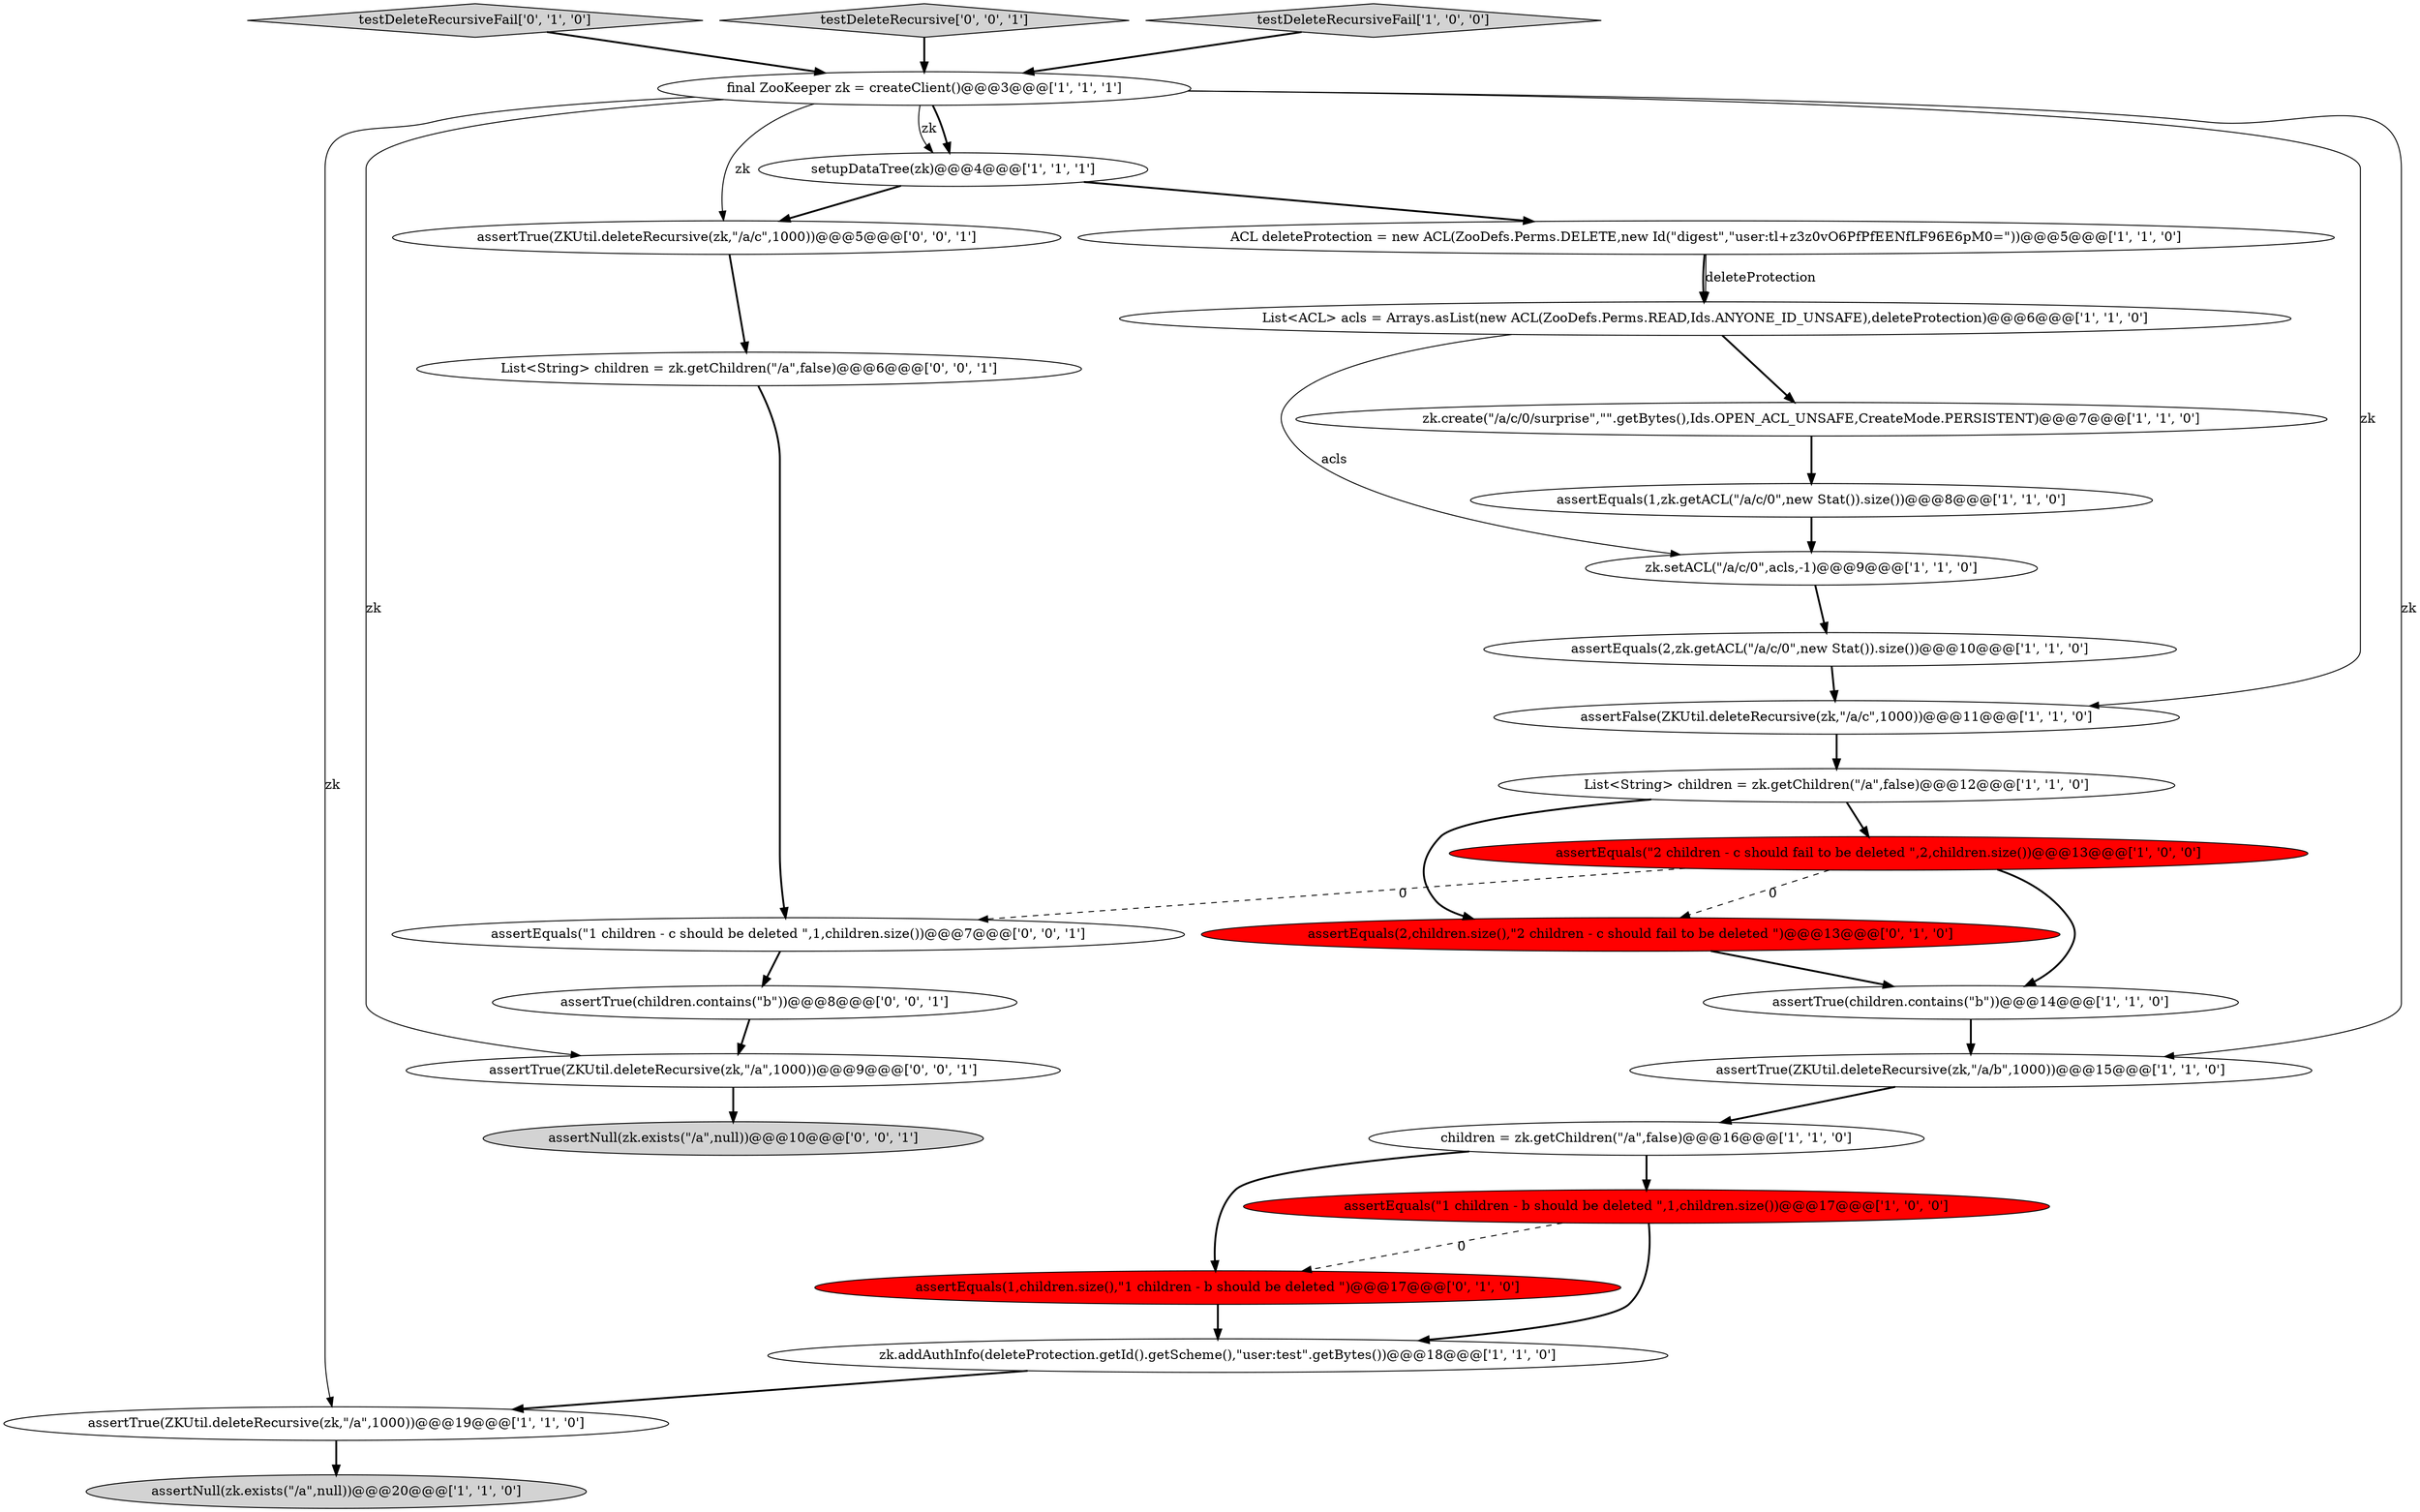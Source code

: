 digraph {
4 [style = filled, label = "assertTrue(ZKUtil.deleteRecursive(zk,\"/a\",1000))@@@19@@@['1', '1', '0']", fillcolor = white, shape = ellipse image = "AAA0AAABBB1BBB"];
11 [style = filled, label = "final ZooKeeper zk = createClient()@@@3@@@['1', '1', '1']", fillcolor = white, shape = ellipse image = "AAA0AAABBB1BBB"];
20 [style = filled, label = "assertEquals(1,children.size(),\"1 children - b should be deleted \")@@@17@@@['0', '1', '0']", fillcolor = red, shape = ellipse image = "AAA1AAABBB2BBB"];
21 [style = filled, label = "assertEquals(2,children.size(),\"2 children - c should fail to be deleted \")@@@13@@@['0', '1', '0']", fillcolor = red, shape = ellipse image = "AAA1AAABBB2BBB"];
10 [style = filled, label = "assertNull(zk.exists(\"/a\",null))@@@20@@@['1', '1', '0']", fillcolor = lightgray, shape = ellipse image = "AAA0AAABBB1BBB"];
6 [style = filled, label = "List<ACL> acls = Arrays.asList(new ACL(ZooDefs.Perms.READ,Ids.ANYONE_ID_UNSAFE),deleteProtection)@@@6@@@['1', '1', '0']", fillcolor = white, shape = ellipse image = "AAA0AAABBB1BBB"];
23 [style = filled, label = "assertTrue(ZKUtil.deleteRecursive(zk,\"/a\",1000))@@@9@@@['0', '0', '1']", fillcolor = white, shape = ellipse image = "AAA0AAABBB3BBB"];
16 [style = filled, label = "assertTrue(children.contains(\"b\"))@@@14@@@['1', '1', '0']", fillcolor = white, shape = ellipse image = "AAA0AAABBB1BBB"];
19 [style = filled, label = "testDeleteRecursiveFail['0', '1', '0']", fillcolor = lightgray, shape = diamond image = "AAA0AAABBB2BBB"];
27 [style = filled, label = "List<String> children = zk.getChildren(\"/a\",false)@@@6@@@['0', '0', '1']", fillcolor = white, shape = ellipse image = "AAA0AAABBB3BBB"];
25 [style = filled, label = "testDeleteRecursive['0', '0', '1']", fillcolor = lightgray, shape = diamond image = "AAA0AAABBB3BBB"];
7 [style = filled, label = "ACL deleteProtection = new ACL(ZooDefs.Perms.DELETE,new Id(\"digest\",\"user:tl+z3z0vO6PfPfEENfLF96E6pM0=\"))@@@5@@@['1', '1', '0']", fillcolor = white, shape = ellipse image = "AAA0AAABBB1BBB"];
17 [style = filled, label = "zk.setACL(\"/a/c/0\",acls,-1)@@@9@@@['1', '1', '0']", fillcolor = white, shape = ellipse image = "AAA0AAABBB1BBB"];
0 [style = filled, label = "assertEquals(2,zk.getACL(\"/a/c/0\",new Stat()).size())@@@10@@@['1', '1', '0']", fillcolor = white, shape = ellipse image = "AAA0AAABBB1BBB"];
24 [style = filled, label = "assertTrue(ZKUtil.deleteRecursive(zk,\"/a/c\",1000))@@@5@@@['0', '0', '1']", fillcolor = white, shape = ellipse image = "AAA0AAABBB3BBB"];
5 [style = filled, label = "assertTrue(ZKUtil.deleteRecursive(zk,\"/a/b\",1000))@@@15@@@['1', '1', '0']", fillcolor = white, shape = ellipse image = "AAA0AAABBB1BBB"];
26 [style = filled, label = "assertTrue(children.contains(\"b\"))@@@8@@@['0', '0', '1']", fillcolor = white, shape = ellipse image = "AAA0AAABBB3BBB"];
8 [style = filled, label = "assertEquals(\"1 children - b should be deleted \",1,children.size())@@@17@@@['1', '0', '0']", fillcolor = red, shape = ellipse image = "AAA1AAABBB1BBB"];
1 [style = filled, label = "testDeleteRecursiveFail['1', '0', '0']", fillcolor = lightgray, shape = diamond image = "AAA0AAABBB1BBB"];
12 [style = filled, label = "assertEquals(1,zk.getACL(\"/a/c/0\",new Stat()).size())@@@8@@@['1', '1', '0']", fillcolor = white, shape = ellipse image = "AAA0AAABBB1BBB"];
2 [style = filled, label = "List<String> children = zk.getChildren(\"/a\",false)@@@12@@@['1', '1', '0']", fillcolor = white, shape = ellipse image = "AAA0AAABBB1BBB"];
3 [style = filled, label = "children = zk.getChildren(\"/a\",false)@@@16@@@['1', '1', '0']", fillcolor = white, shape = ellipse image = "AAA0AAABBB1BBB"];
15 [style = filled, label = "zk.create(\"/a/c/0/surprise\",\"\".getBytes(),Ids.OPEN_ACL_UNSAFE,CreateMode.PERSISTENT)@@@7@@@['1', '1', '0']", fillcolor = white, shape = ellipse image = "AAA0AAABBB1BBB"];
14 [style = filled, label = "assertFalse(ZKUtil.deleteRecursive(zk,\"/a/c\",1000))@@@11@@@['1', '1', '0']", fillcolor = white, shape = ellipse image = "AAA0AAABBB1BBB"];
28 [style = filled, label = "assertNull(zk.exists(\"/a\",null))@@@10@@@['0', '0', '1']", fillcolor = lightgray, shape = ellipse image = "AAA0AAABBB3BBB"];
22 [style = filled, label = "assertEquals(\"1 children - c should be deleted \",1,children.size())@@@7@@@['0', '0', '1']", fillcolor = white, shape = ellipse image = "AAA0AAABBB3BBB"];
13 [style = filled, label = "setupDataTree(zk)@@@4@@@['1', '1', '1']", fillcolor = white, shape = ellipse image = "AAA0AAABBB1BBB"];
9 [style = filled, label = "zk.addAuthInfo(deleteProtection.getId().getScheme(),\"user:test\".getBytes())@@@18@@@['1', '1', '0']", fillcolor = white, shape = ellipse image = "AAA0AAABBB1BBB"];
18 [style = filled, label = "assertEquals(\"2 children - c should fail to be deleted \",2,children.size())@@@13@@@['1', '0', '0']", fillcolor = red, shape = ellipse image = "AAA1AAABBB1BBB"];
5->3 [style = bold, label=""];
4->10 [style = bold, label=""];
22->26 [style = bold, label=""];
6->17 [style = solid, label="acls"];
13->24 [style = bold, label=""];
20->9 [style = bold, label=""];
18->22 [style = dashed, label="0"];
9->4 [style = bold, label=""];
12->17 [style = bold, label=""];
8->20 [style = dashed, label="0"];
11->24 [style = solid, label="zk"];
2->18 [style = bold, label=""];
19->11 [style = bold, label=""];
11->23 [style = solid, label="zk"];
27->22 [style = bold, label=""];
6->15 [style = bold, label=""];
11->14 [style = solid, label="zk"];
1->11 [style = bold, label=""];
23->28 [style = bold, label=""];
0->14 [style = bold, label=""];
3->20 [style = bold, label=""];
17->0 [style = bold, label=""];
2->21 [style = bold, label=""];
13->7 [style = bold, label=""];
25->11 [style = bold, label=""];
3->8 [style = bold, label=""];
18->21 [style = dashed, label="0"];
26->23 [style = bold, label=""];
11->13 [style = bold, label=""];
7->6 [style = bold, label=""];
8->9 [style = bold, label=""];
7->6 [style = solid, label="deleteProtection"];
11->4 [style = solid, label="zk"];
16->5 [style = bold, label=""];
21->16 [style = bold, label=""];
15->12 [style = bold, label=""];
14->2 [style = bold, label=""];
11->13 [style = solid, label="zk"];
11->5 [style = solid, label="zk"];
24->27 [style = bold, label=""];
18->16 [style = bold, label=""];
}
